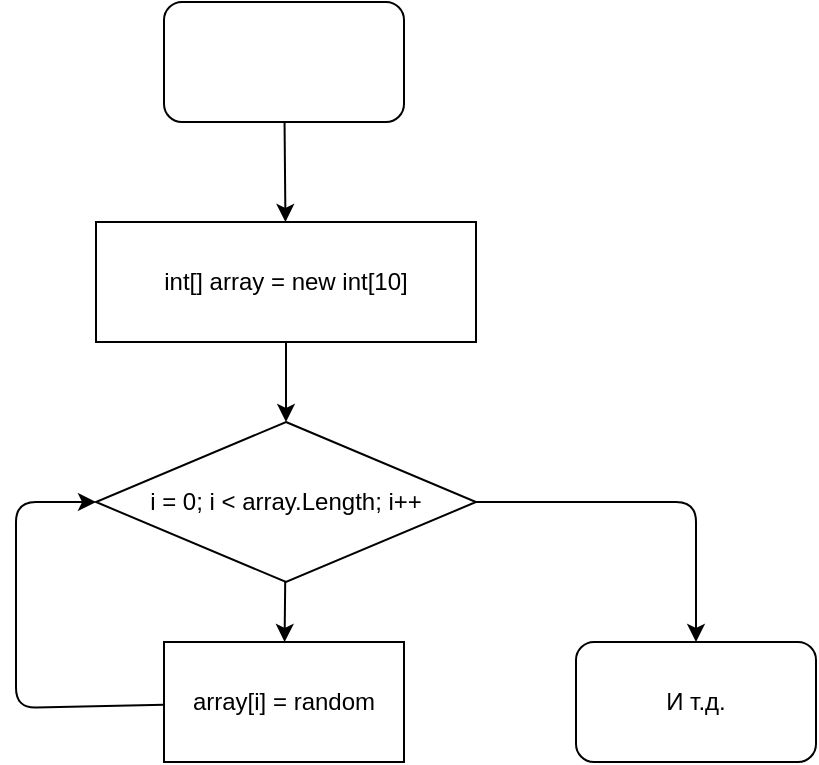 <mxfile>
    <diagram id="2ZnnoZJQTHIsSrCg70Jr" name="Страница 1">
        <mxGraphModel dx="1131" dy="474" grid="1" gridSize="10" guides="1" tooltips="1" connect="1" arrows="1" fold="1" page="1" pageScale="1" pageWidth="827" pageHeight="1169" math="0" shadow="0">
            <root>
                <mxCell id="0"/>
                <mxCell id="1" parent="0"/>
                <mxCell id="4" value="" style="edgeStyle=none;html=1;" edge="1" parent="1" source="2" target="3">
                    <mxGeometry relative="1" as="geometry"/>
                </mxCell>
                <mxCell id="2" value="" style="rounded=1;whiteSpace=wrap;html=1;" vertex="1" parent="1">
                    <mxGeometry x="354" y="20" width="120" height="60" as="geometry"/>
                </mxCell>
                <mxCell id="10" value="" style="edgeStyle=none;html=1;" edge="1" parent="1" source="3" target="5">
                    <mxGeometry relative="1" as="geometry"/>
                </mxCell>
                <mxCell id="3" value="int[] array = new int[10]&lt;br&gt;" style="rounded=0;whiteSpace=wrap;html=1;" vertex="1" parent="1">
                    <mxGeometry x="320" y="130" width="190" height="60" as="geometry"/>
                </mxCell>
                <mxCell id="12" value="" style="edgeStyle=none;html=1;" edge="1" parent="1" source="5" target="11">
                    <mxGeometry relative="1" as="geometry"/>
                </mxCell>
                <mxCell id="14" style="edgeStyle=none;html=1;exitX=1;exitY=0.5;exitDx=0;exitDy=0;" edge="1" parent="1" source="5">
                    <mxGeometry relative="1" as="geometry">
                        <mxPoint x="620" y="340" as="targetPoint"/>
                        <Array as="points">
                            <mxPoint x="620" y="270"/>
                        </Array>
                    </mxGeometry>
                </mxCell>
                <mxCell id="5" value="i = 0; i &amp;lt; array.Length; i++" style="rhombus;whiteSpace=wrap;html=1;" vertex="1" parent="1">
                    <mxGeometry x="320" y="230" width="190" height="80" as="geometry"/>
                </mxCell>
                <mxCell id="13" style="edgeStyle=none;html=1;entryX=0;entryY=0.5;entryDx=0;entryDy=0;" edge="1" parent="1" source="11" target="5">
                    <mxGeometry relative="1" as="geometry">
                        <mxPoint x="240" y="370" as="targetPoint"/>
                        <Array as="points">
                            <mxPoint x="280" y="373"/>
                            <mxPoint x="280" y="270"/>
                        </Array>
                    </mxGeometry>
                </mxCell>
                <mxCell id="11" value="array[i] = random" style="rounded=0;whiteSpace=wrap;html=1;" vertex="1" parent="1">
                    <mxGeometry x="354" y="340" width="120" height="60" as="geometry"/>
                </mxCell>
                <mxCell id="15" value="И т.д." style="rounded=1;whiteSpace=wrap;html=1;" vertex="1" parent="1">
                    <mxGeometry x="560" y="340" width="120" height="60" as="geometry"/>
                </mxCell>
            </root>
        </mxGraphModel>
    </diagram>
</mxfile>